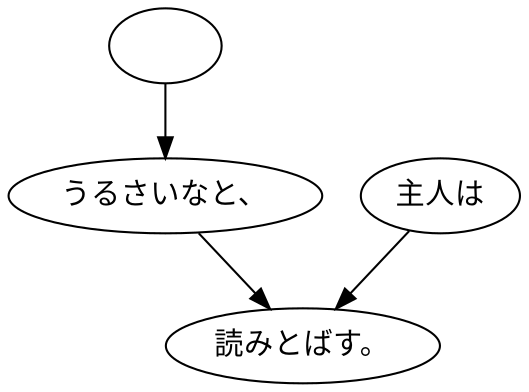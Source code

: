 digraph graph865 {
	node0 [label="　"];
	node1 [label="うるさいなと、"];
	node2 [label="主人は"];
	node3 [label="読みとばす。"];
	node0 -> node1;
	node1 -> node3;
	node2 -> node3;
}
